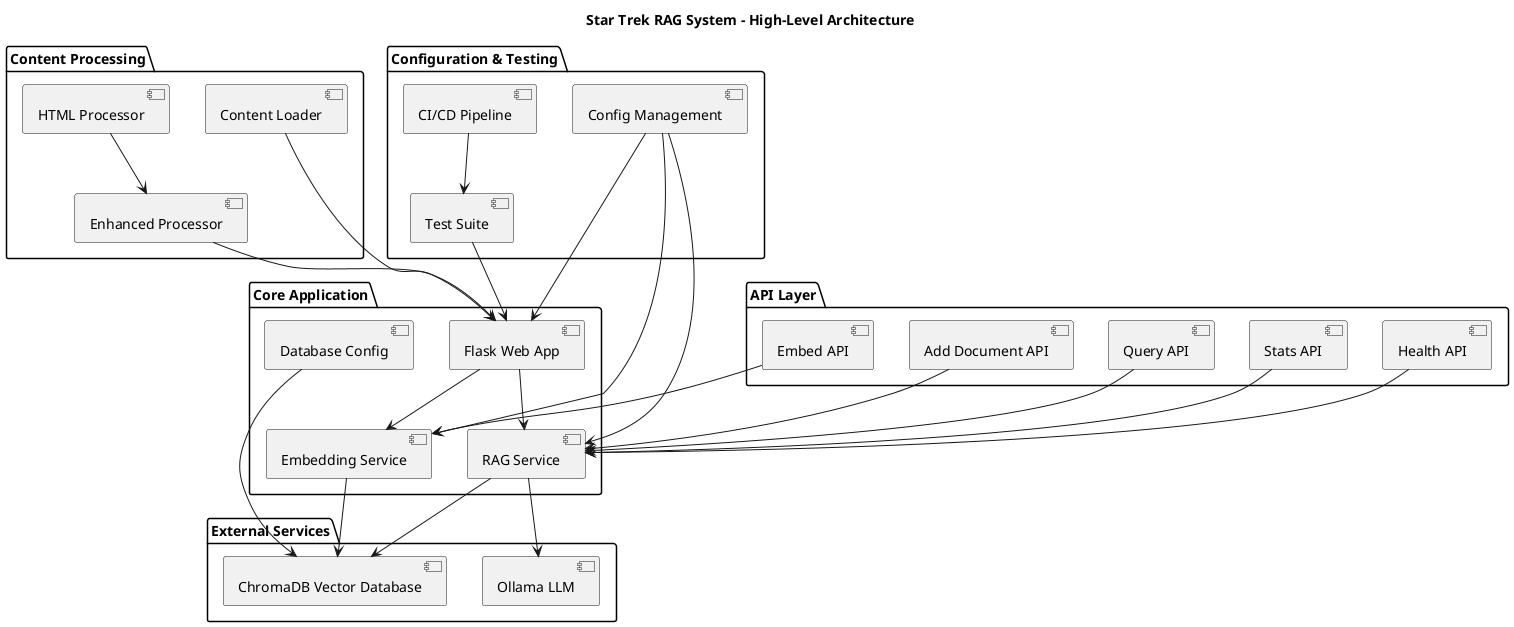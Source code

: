@startuml
title Star Trek RAG System - High-Level Architecture

package "External Services" {
    [Ollama LLM] as OLLAMA
    [ChromaDB Vector Database] as CHROMA
}

package "Core Application" {
    [Flask Web App] as APP
    [RAG Service] as RAG
    [Embedding Service] as EMBED
    [Database Config] as DB_CONFIG
}

package "Content Processing" {
    [Enhanced Processor] as ENHANCED
    [HTML Processor] as HTML_PROC
    [Content Loader] as LOADER
}

package "API Layer" {
    [Query API] as QUERY_API
    [Add Document API] as ADD_API
    [Embed API] as EMBED_API
    [Health API] as HEALTH_API
    [Stats API] as STATS_API
}

package "Configuration & Testing" {
    [Config Management] as CONFIG
    [Test Suite] as TESTS
    [CI/CD Pipeline] as CI
}

' Core connections
APP --> RAG
APP --> EMBED
RAG --> OLLAMA
RAG --> CHROMA
EMBED --> CHROMA
DB_CONFIG --> CHROMA

' API connections
QUERY_API --> RAG
ADD_API --> RAG
EMBED_API --> EMBED
HEALTH_API --> RAG
STATS_API --> RAG

' Content processing
ENHANCED --> APP
HTML_PROC --> ENHANCED
LOADER --> APP

' Configuration
CONFIG --> APP
CONFIG --> RAG
CONFIG --> EMBED

' Testing
TESTS --> APP
CI --> TESTS

@enduml 